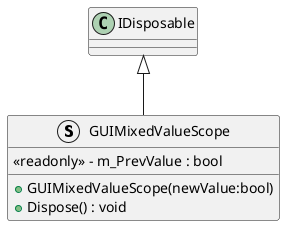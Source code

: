 @startuml
struct GUIMixedValueScope {
    <<readonly>> - m_PrevValue : bool
    + GUIMixedValueScope(newValue:bool)
    + Dispose() : void
}
IDisposable <|-- GUIMixedValueScope
@enduml
